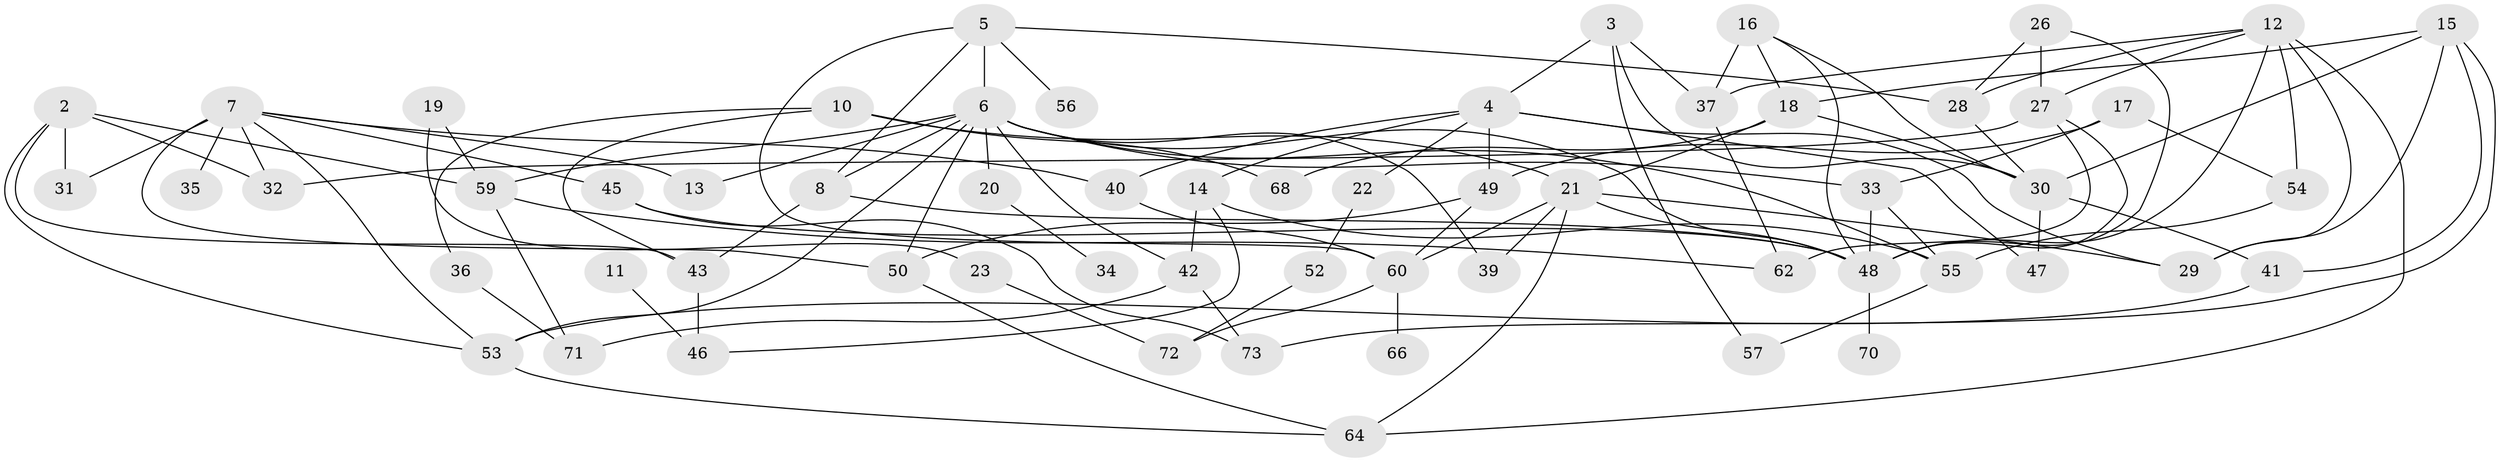 // original degree distribution, {0: 0.07586206896551724, 2: 0.23448275862068965, 3: 0.2206896551724138, 5: 0.0896551724137931, 4: 0.1724137931034483, 1: 0.1793103448275862, 7: 0.006896551724137931, 6: 0.020689655172413793}
// Generated by graph-tools (version 1.1) at 2025/33/03/09/25 02:33:23]
// undirected, 60 vertices, 113 edges
graph export_dot {
graph [start="1"]
  node [color=gray90,style=filled];
  2;
  3;
  4;
  5;
  6;
  7;
  8;
  10;
  11;
  12;
  13;
  14;
  15;
  16;
  17;
  18;
  19;
  20;
  21;
  22;
  23;
  26;
  27;
  28;
  29;
  30;
  31;
  32;
  33;
  34;
  35;
  36;
  37;
  39;
  40;
  41;
  42;
  43;
  45;
  46;
  47;
  48;
  49;
  50;
  52;
  53;
  54;
  55;
  56;
  57;
  59;
  60;
  62;
  64;
  66;
  68;
  70;
  71;
  72;
  73;
  2 -- 31 [weight=1.0];
  2 -- 32 [weight=1.0];
  2 -- 43 [weight=1.0];
  2 -- 53 [weight=1.0];
  2 -- 59 [weight=1.0];
  3 -- 4 [weight=1.0];
  3 -- 30 [weight=1.0];
  3 -- 37 [weight=1.0];
  3 -- 57 [weight=1.0];
  4 -- 14 [weight=1.0];
  4 -- 22 [weight=1.0];
  4 -- 29 [weight=1.0];
  4 -- 40 [weight=1.0];
  4 -- 47 [weight=1.0];
  4 -- 49 [weight=1.0];
  5 -- 6 [weight=1.0];
  5 -- 8 [weight=1.0];
  5 -- 28 [weight=1.0];
  5 -- 56 [weight=1.0];
  5 -- 60 [weight=1.0];
  6 -- 8 [weight=2.0];
  6 -- 13 [weight=1.0];
  6 -- 20 [weight=1.0];
  6 -- 33 [weight=2.0];
  6 -- 39 [weight=1.0];
  6 -- 42 [weight=1.0];
  6 -- 48 [weight=1.0];
  6 -- 50 [weight=1.0];
  6 -- 53 [weight=1.0];
  6 -- 55 [weight=1.0];
  6 -- 59 [weight=1.0];
  7 -- 13 [weight=1.0];
  7 -- 31 [weight=2.0];
  7 -- 32 [weight=1.0];
  7 -- 35 [weight=1.0];
  7 -- 40 [weight=1.0];
  7 -- 45 [weight=1.0];
  7 -- 50 [weight=2.0];
  7 -- 53 [weight=1.0];
  8 -- 43 [weight=1.0];
  8 -- 48 [weight=1.0];
  10 -- 21 [weight=1.0];
  10 -- 36 [weight=1.0];
  10 -- 43 [weight=1.0];
  10 -- 68 [weight=1.0];
  11 -- 46 [weight=1.0];
  12 -- 27 [weight=1.0];
  12 -- 28 [weight=1.0];
  12 -- 29 [weight=1.0];
  12 -- 37 [weight=1.0];
  12 -- 48 [weight=1.0];
  12 -- 54 [weight=1.0];
  12 -- 64 [weight=1.0];
  14 -- 42 [weight=1.0];
  14 -- 46 [weight=1.0];
  14 -- 55 [weight=1.0];
  15 -- 18 [weight=1.0];
  15 -- 29 [weight=2.0];
  15 -- 30 [weight=1.0];
  15 -- 41 [weight=1.0];
  15 -- 73 [weight=1.0];
  16 -- 18 [weight=1.0];
  16 -- 30 [weight=1.0];
  16 -- 37 [weight=3.0];
  16 -- 48 [weight=1.0];
  17 -- 33 [weight=1.0];
  17 -- 49 [weight=1.0];
  17 -- 54 [weight=1.0];
  18 -- 21 [weight=1.0];
  18 -- 30 [weight=1.0];
  18 -- 68 [weight=1.0];
  19 -- 23 [weight=1.0];
  19 -- 59 [weight=1.0];
  20 -- 34 [weight=1.0];
  21 -- 29 [weight=1.0];
  21 -- 39 [weight=1.0];
  21 -- 48 [weight=1.0];
  21 -- 60 [weight=1.0];
  21 -- 64 [weight=1.0];
  22 -- 52 [weight=1.0];
  23 -- 72 [weight=1.0];
  26 -- 27 [weight=1.0];
  26 -- 28 [weight=1.0];
  26 -- 48 [weight=1.0];
  27 -- 32 [weight=1.0];
  27 -- 48 [weight=1.0];
  27 -- 62 [weight=1.0];
  28 -- 30 [weight=1.0];
  30 -- 41 [weight=1.0];
  30 -- 47 [weight=1.0];
  33 -- 48 [weight=4.0];
  33 -- 55 [weight=1.0];
  36 -- 71 [weight=1.0];
  37 -- 62 [weight=1.0];
  40 -- 60 [weight=1.0];
  41 -- 53 [weight=1.0];
  42 -- 71 [weight=1.0];
  42 -- 73 [weight=1.0];
  43 -- 46 [weight=1.0];
  45 -- 48 [weight=1.0];
  45 -- 73 [weight=1.0];
  48 -- 70 [weight=1.0];
  49 -- 50 [weight=1.0];
  49 -- 60 [weight=1.0];
  50 -- 64 [weight=1.0];
  52 -- 72 [weight=1.0];
  53 -- 64 [weight=1.0];
  54 -- 55 [weight=2.0];
  55 -- 57 [weight=1.0];
  59 -- 62 [weight=1.0];
  59 -- 71 [weight=1.0];
  60 -- 66 [weight=1.0];
  60 -- 72 [weight=1.0];
}
